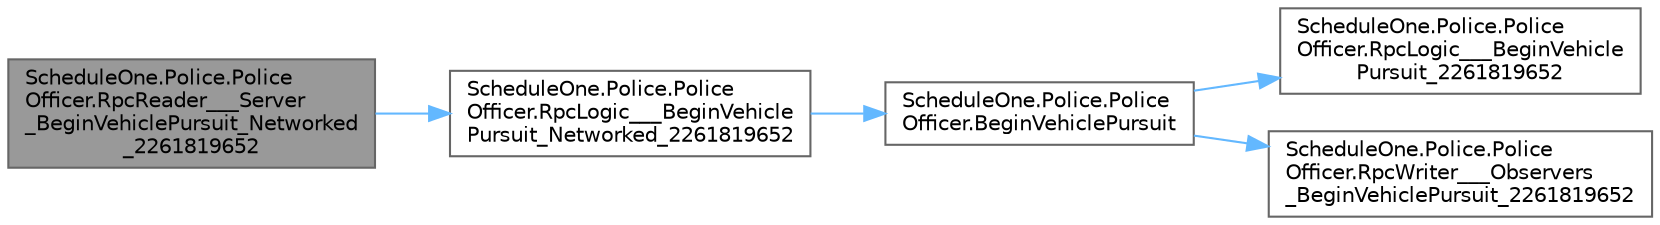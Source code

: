 digraph "ScheduleOne.Police.PoliceOfficer.RpcReader___Server_BeginVehiclePursuit_Networked_2261819652"
{
 // LATEX_PDF_SIZE
  bgcolor="transparent";
  edge [fontname=Helvetica,fontsize=10,labelfontname=Helvetica,labelfontsize=10];
  node [fontname=Helvetica,fontsize=10,shape=box,height=0.2,width=0.4];
  rankdir="LR";
  Node1 [id="Node000001",label="ScheduleOne.Police.Police\lOfficer.RpcReader___Server\l_BeginVehiclePursuit_Networked\l_2261819652",height=0.2,width=0.4,color="gray40", fillcolor="grey60", style="filled", fontcolor="black",tooltip="RPCs the reader server begin vehicle pursuit networked 2261819652."];
  Node1 -> Node2 [id="edge1_Node000001_Node000002",color="steelblue1",style="solid",tooltip=" "];
  Node2 [id="Node000002",label="ScheduleOne.Police.Police\lOfficer.RpcLogic___BeginVehicle\lPursuit_Networked_2261819652",height=0.2,width=0.4,color="grey40", fillcolor="white", style="filled",URL="$class_schedule_one_1_1_police_1_1_police_officer.html#af77991c987c69bf7796fa51eba1c4b67",tooltip="RPCs the logic begin vehicle pursuit networked 2261819652."];
  Node2 -> Node3 [id="edge2_Node000002_Node000003",color="steelblue1",style="solid",tooltip=" "];
  Node3 [id="Node000003",label="ScheduleOne.Police.Police\lOfficer.BeginVehiclePursuit",height=0.2,width=0.4,color="grey40", fillcolor="white", style="filled",URL="$class_schedule_one_1_1_police_1_1_police_officer.html#ac73baffd46552d0e2834db5ff04d36c1",tooltip="Begins the vehicle pursuit."];
  Node3 -> Node4 [id="edge3_Node000003_Node000004",color="steelblue1",style="solid",tooltip=" "];
  Node4 [id="Node000004",label="ScheduleOne.Police.Police\lOfficer.RpcLogic___BeginVehicle\lPursuit_2261819652",height=0.2,width=0.4,color="grey40", fillcolor="white", style="filled",URL="$class_schedule_one_1_1_police_1_1_police_officer.html#ac665a36fddfd890f82442e79f7937726",tooltip="RPCs the logic begin vehicle pursuit 2261819652."];
  Node3 -> Node5 [id="edge4_Node000003_Node000005",color="steelblue1",style="solid",tooltip=" "];
  Node5 [id="Node000005",label="ScheduleOne.Police.Police\lOfficer.RpcWriter___Observers\l_BeginVehiclePursuit_2261819652",height=0.2,width=0.4,color="grey40", fillcolor="white", style="filled",URL="$class_schedule_one_1_1_police_1_1_police_officer.html#a0ac74ab0beae8c503c138459aa050150",tooltip="RPCs the writer observers begin vehicle pursuit 2261819652."];
}
